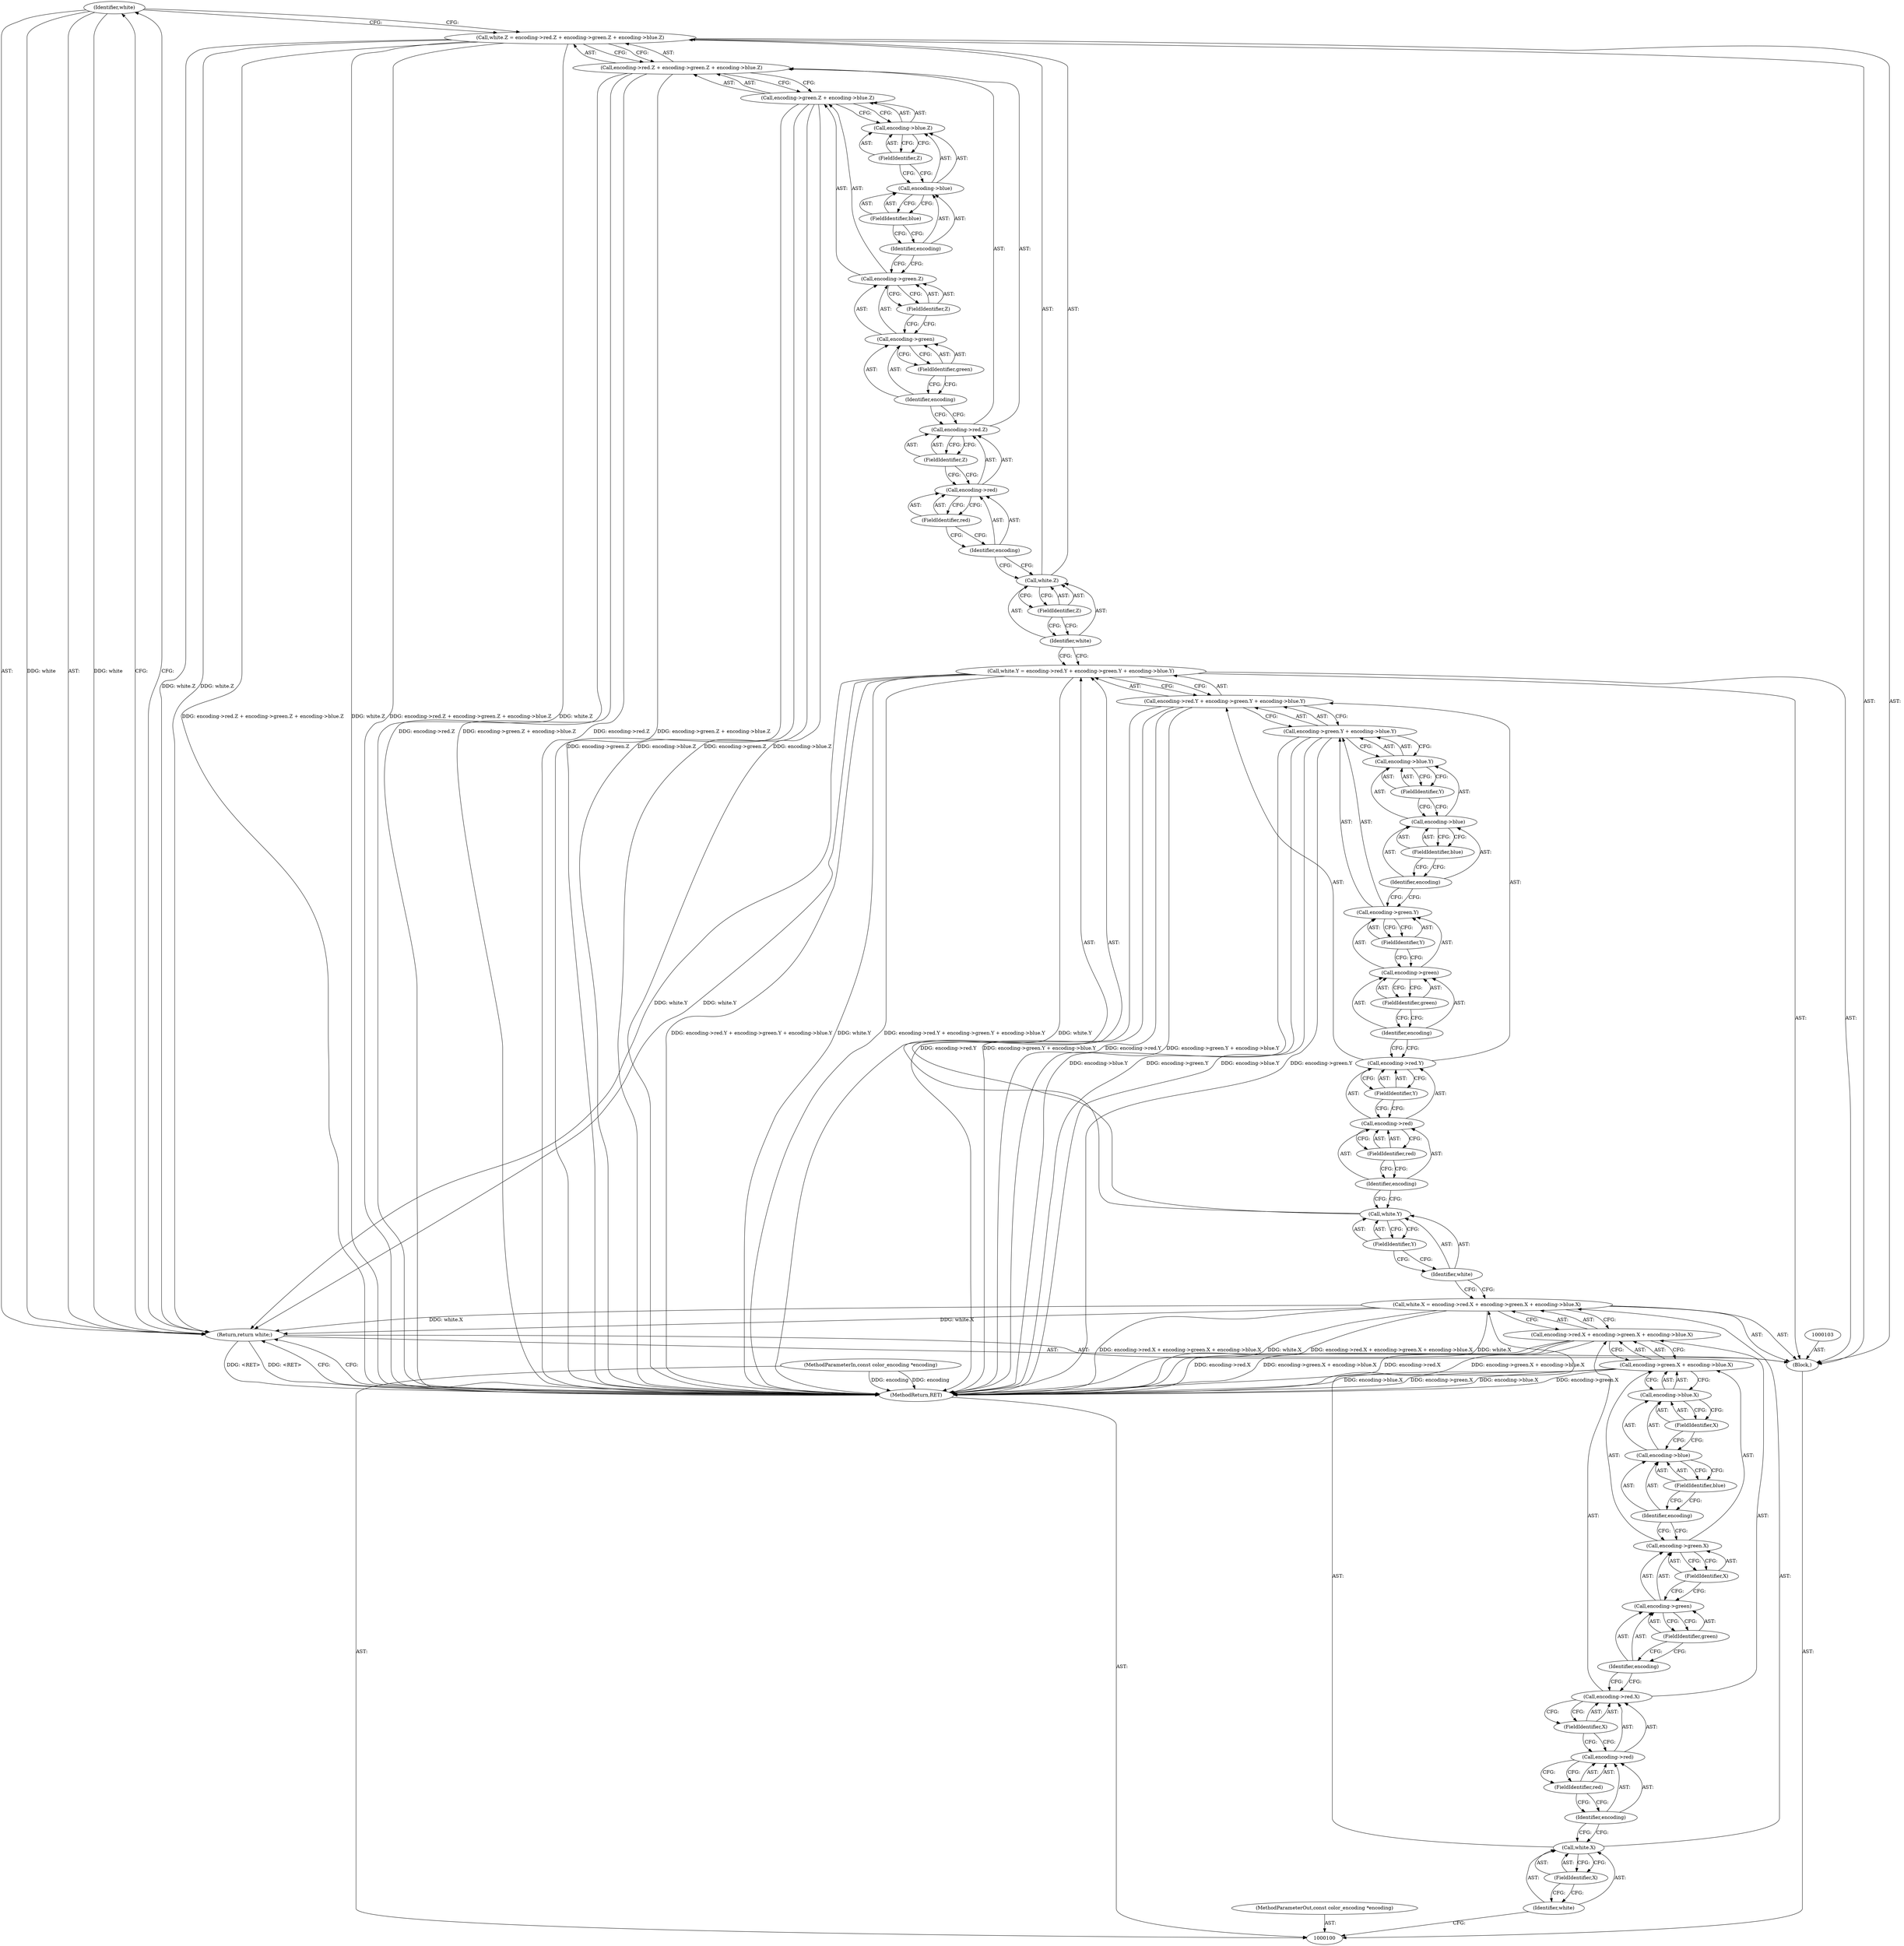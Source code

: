 digraph "0_Android_9d4853418ab2f754c2b63e091c29c5529b8b86ca_152" {
"1000168" [label="(Identifier,white)"];
"1000167" [label="(Return,return white;)"];
"1000169" [label="(MethodReturn,RET)"];
"1000101" [label="(MethodParameterIn,const color_encoding *encoding)"];
"1000195" [label="(MethodParameterOut,const color_encoding *encoding)"];
"1000102" [label="(Block,)"];
"1000108" [label="(Call,encoding->red.X + encoding->green.X + encoding->blue.X)"];
"1000109" [label="(Call,encoding->red.X)"];
"1000110" [label="(Call,encoding->red)"];
"1000111" [label="(Identifier,encoding)"];
"1000112" [label="(FieldIdentifier,red)"];
"1000113" [label="(FieldIdentifier,X)"];
"1000104" [label="(Call,white.X = encoding->red.X + encoding->green.X + encoding->blue.X)"];
"1000105" [label="(Call,white.X)"];
"1000106" [label="(Identifier,white)"];
"1000114" [label="(Call,encoding->green.X + encoding->blue.X)"];
"1000115" [label="(Call,encoding->green.X)"];
"1000116" [label="(Call,encoding->green)"];
"1000117" [label="(Identifier,encoding)"];
"1000118" [label="(FieldIdentifier,green)"];
"1000119" [label="(FieldIdentifier,X)"];
"1000120" [label="(Call,encoding->blue.X)"];
"1000121" [label="(Call,encoding->blue)"];
"1000122" [label="(Identifier,encoding)"];
"1000123" [label="(FieldIdentifier,blue)"];
"1000124" [label="(FieldIdentifier,X)"];
"1000107" [label="(FieldIdentifier,X)"];
"1000129" [label="(Call,encoding->red.Y + encoding->green.Y + encoding->blue.Y)"];
"1000130" [label="(Call,encoding->red.Y)"];
"1000131" [label="(Call,encoding->red)"];
"1000132" [label="(Identifier,encoding)"];
"1000133" [label="(FieldIdentifier,red)"];
"1000134" [label="(FieldIdentifier,Y)"];
"1000125" [label="(Call,white.Y = encoding->red.Y + encoding->green.Y + encoding->blue.Y)"];
"1000126" [label="(Call,white.Y)"];
"1000127" [label="(Identifier,white)"];
"1000135" [label="(Call,encoding->green.Y + encoding->blue.Y)"];
"1000136" [label="(Call,encoding->green.Y)"];
"1000137" [label="(Call,encoding->green)"];
"1000138" [label="(Identifier,encoding)"];
"1000139" [label="(FieldIdentifier,green)"];
"1000140" [label="(FieldIdentifier,Y)"];
"1000141" [label="(Call,encoding->blue.Y)"];
"1000142" [label="(Call,encoding->blue)"];
"1000143" [label="(Identifier,encoding)"];
"1000144" [label="(FieldIdentifier,blue)"];
"1000145" [label="(FieldIdentifier,Y)"];
"1000128" [label="(FieldIdentifier,Y)"];
"1000150" [label="(Call,encoding->red.Z + encoding->green.Z + encoding->blue.Z)"];
"1000151" [label="(Call,encoding->red.Z)"];
"1000152" [label="(Call,encoding->red)"];
"1000153" [label="(Identifier,encoding)"];
"1000154" [label="(FieldIdentifier,red)"];
"1000155" [label="(FieldIdentifier,Z)"];
"1000146" [label="(Call,white.Z = encoding->red.Z + encoding->green.Z + encoding->blue.Z)"];
"1000147" [label="(Call,white.Z)"];
"1000148" [label="(Identifier,white)"];
"1000156" [label="(Call,encoding->green.Z + encoding->blue.Z)"];
"1000157" [label="(Call,encoding->green.Z)"];
"1000158" [label="(Call,encoding->green)"];
"1000159" [label="(Identifier,encoding)"];
"1000160" [label="(FieldIdentifier,green)"];
"1000161" [label="(FieldIdentifier,Z)"];
"1000162" [label="(Call,encoding->blue.Z)"];
"1000163" [label="(Call,encoding->blue)"];
"1000164" [label="(Identifier,encoding)"];
"1000165" [label="(FieldIdentifier,blue)"];
"1000166" [label="(FieldIdentifier,Z)"];
"1000149" [label="(FieldIdentifier,Z)"];
"1000168" -> "1000167"  [label="AST: "];
"1000168" -> "1000146"  [label="CFG: "];
"1000167" -> "1000168"  [label="CFG: "];
"1000168" -> "1000167"  [label="DDG: white"];
"1000167" -> "1000102"  [label="AST: "];
"1000167" -> "1000168"  [label="CFG: "];
"1000168" -> "1000167"  [label="AST: "];
"1000169" -> "1000167"  [label="CFG: "];
"1000167" -> "1000169"  [label="DDG: <RET>"];
"1000168" -> "1000167"  [label="DDG: white"];
"1000125" -> "1000167"  [label="DDG: white.Y"];
"1000104" -> "1000167"  [label="DDG: white.X"];
"1000146" -> "1000167"  [label="DDG: white.Z"];
"1000169" -> "1000100"  [label="AST: "];
"1000169" -> "1000167"  [label="CFG: "];
"1000104" -> "1000169"  [label="DDG: encoding->red.X + encoding->green.X + encoding->blue.X"];
"1000104" -> "1000169"  [label="DDG: white.X"];
"1000150" -> "1000169"  [label="DDG: encoding->red.Z"];
"1000150" -> "1000169"  [label="DDG: encoding->green.Z + encoding->blue.Z"];
"1000156" -> "1000169"  [label="DDG: encoding->green.Z"];
"1000156" -> "1000169"  [label="DDG: encoding->blue.Z"];
"1000108" -> "1000169"  [label="DDG: encoding->green.X + encoding->blue.X"];
"1000108" -> "1000169"  [label="DDG: encoding->red.X"];
"1000135" -> "1000169"  [label="DDG: encoding->blue.Y"];
"1000135" -> "1000169"  [label="DDG: encoding->green.Y"];
"1000125" -> "1000169"  [label="DDG: encoding->red.Y + encoding->green.Y + encoding->blue.Y"];
"1000125" -> "1000169"  [label="DDG: white.Y"];
"1000114" -> "1000169"  [label="DDG: encoding->green.X"];
"1000114" -> "1000169"  [label="DDG: encoding->blue.X"];
"1000146" -> "1000169"  [label="DDG: encoding->red.Z + encoding->green.Z + encoding->blue.Z"];
"1000146" -> "1000169"  [label="DDG: white.Z"];
"1000129" -> "1000169"  [label="DDG: encoding->red.Y"];
"1000129" -> "1000169"  [label="DDG: encoding->green.Y + encoding->blue.Y"];
"1000101" -> "1000169"  [label="DDG: encoding"];
"1000167" -> "1000169"  [label="DDG: <RET>"];
"1000101" -> "1000100"  [label="AST: "];
"1000101" -> "1000169"  [label="DDG: encoding"];
"1000195" -> "1000100"  [label="AST: "];
"1000102" -> "1000100"  [label="AST: "];
"1000103" -> "1000102"  [label="AST: "];
"1000104" -> "1000102"  [label="AST: "];
"1000125" -> "1000102"  [label="AST: "];
"1000146" -> "1000102"  [label="AST: "];
"1000167" -> "1000102"  [label="AST: "];
"1000108" -> "1000104"  [label="AST: "];
"1000108" -> "1000114"  [label="CFG: "];
"1000109" -> "1000108"  [label="AST: "];
"1000114" -> "1000108"  [label="AST: "];
"1000104" -> "1000108"  [label="CFG: "];
"1000108" -> "1000169"  [label="DDG: encoding->green.X + encoding->blue.X"];
"1000108" -> "1000169"  [label="DDG: encoding->red.X"];
"1000109" -> "1000108"  [label="AST: "];
"1000109" -> "1000113"  [label="CFG: "];
"1000110" -> "1000109"  [label="AST: "];
"1000113" -> "1000109"  [label="AST: "];
"1000117" -> "1000109"  [label="CFG: "];
"1000110" -> "1000109"  [label="AST: "];
"1000110" -> "1000112"  [label="CFG: "];
"1000111" -> "1000110"  [label="AST: "];
"1000112" -> "1000110"  [label="AST: "];
"1000113" -> "1000110"  [label="CFG: "];
"1000111" -> "1000110"  [label="AST: "];
"1000111" -> "1000105"  [label="CFG: "];
"1000112" -> "1000111"  [label="CFG: "];
"1000112" -> "1000110"  [label="AST: "];
"1000112" -> "1000111"  [label="CFG: "];
"1000110" -> "1000112"  [label="CFG: "];
"1000113" -> "1000109"  [label="AST: "];
"1000113" -> "1000110"  [label="CFG: "];
"1000109" -> "1000113"  [label="CFG: "];
"1000104" -> "1000102"  [label="AST: "];
"1000104" -> "1000108"  [label="CFG: "];
"1000105" -> "1000104"  [label="AST: "];
"1000108" -> "1000104"  [label="AST: "];
"1000127" -> "1000104"  [label="CFG: "];
"1000104" -> "1000169"  [label="DDG: encoding->red.X + encoding->green.X + encoding->blue.X"];
"1000104" -> "1000169"  [label="DDG: white.X"];
"1000104" -> "1000167"  [label="DDG: white.X"];
"1000105" -> "1000104"  [label="AST: "];
"1000105" -> "1000107"  [label="CFG: "];
"1000106" -> "1000105"  [label="AST: "];
"1000107" -> "1000105"  [label="AST: "];
"1000111" -> "1000105"  [label="CFG: "];
"1000106" -> "1000105"  [label="AST: "];
"1000106" -> "1000100"  [label="CFG: "];
"1000107" -> "1000106"  [label="CFG: "];
"1000114" -> "1000108"  [label="AST: "];
"1000114" -> "1000120"  [label="CFG: "];
"1000115" -> "1000114"  [label="AST: "];
"1000120" -> "1000114"  [label="AST: "];
"1000108" -> "1000114"  [label="CFG: "];
"1000114" -> "1000169"  [label="DDG: encoding->green.X"];
"1000114" -> "1000169"  [label="DDG: encoding->blue.X"];
"1000115" -> "1000114"  [label="AST: "];
"1000115" -> "1000119"  [label="CFG: "];
"1000116" -> "1000115"  [label="AST: "];
"1000119" -> "1000115"  [label="AST: "];
"1000122" -> "1000115"  [label="CFG: "];
"1000116" -> "1000115"  [label="AST: "];
"1000116" -> "1000118"  [label="CFG: "];
"1000117" -> "1000116"  [label="AST: "];
"1000118" -> "1000116"  [label="AST: "];
"1000119" -> "1000116"  [label="CFG: "];
"1000117" -> "1000116"  [label="AST: "];
"1000117" -> "1000109"  [label="CFG: "];
"1000118" -> "1000117"  [label="CFG: "];
"1000118" -> "1000116"  [label="AST: "];
"1000118" -> "1000117"  [label="CFG: "];
"1000116" -> "1000118"  [label="CFG: "];
"1000119" -> "1000115"  [label="AST: "];
"1000119" -> "1000116"  [label="CFG: "];
"1000115" -> "1000119"  [label="CFG: "];
"1000120" -> "1000114"  [label="AST: "];
"1000120" -> "1000124"  [label="CFG: "];
"1000121" -> "1000120"  [label="AST: "];
"1000124" -> "1000120"  [label="AST: "];
"1000114" -> "1000120"  [label="CFG: "];
"1000121" -> "1000120"  [label="AST: "];
"1000121" -> "1000123"  [label="CFG: "];
"1000122" -> "1000121"  [label="AST: "];
"1000123" -> "1000121"  [label="AST: "];
"1000124" -> "1000121"  [label="CFG: "];
"1000122" -> "1000121"  [label="AST: "];
"1000122" -> "1000115"  [label="CFG: "];
"1000123" -> "1000122"  [label="CFG: "];
"1000123" -> "1000121"  [label="AST: "];
"1000123" -> "1000122"  [label="CFG: "];
"1000121" -> "1000123"  [label="CFG: "];
"1000124" -> "1000120"  [label="AST: "];
"1000124" -> "1000121"  [label="CFG: "];
"1000120" -> "1000124"  [label="CFG: "];
"1000107" -> "1000105"  [label="AST: "];
"1000107" -> "1000106"  [label="CFG: "];
"1000105" -> "1000107"  [label="CFG: "];
"1000129" -> "1000125"  [label="AST: "];
"1000129" -> "1000135"  [label="CFG: "];
"1000130" -> "1000129"  [label="AST: "];
"1000135" -> "1000129"  [label="AST: "];
"1000125" -> "1000129"  [label="CFG: "];
"1000129" -> "1000169"  [label="DDG: encoding->red.Y"];
"1000129" -> "1000169"  [label="DDG: encoding->green.Y + encoding->blue.Y"];
"1000130" -> "1000129"  [label="AST: "];
"1000130" -> "1000134"  [label="CFG: "];
"1000131" -> "1000130"  [label="AST: "];
"1000134" -> "1000130"  [label="AST: "];
"1000138" -> "1000130"  [label="CFG: "];
"1000131" -> "1000130"  [label="AST: "];
"1000131" -> "1000133"  [label="CFG: "];
"1000132" -> "1000131"  [label="AST: "];
"1000133" -> "1000131"  [label="AST: "];
"1000134" -> "1000131"  [label="CFG: "];
"1000132" -> "1000131"  [label="AST: "];
"1000132" -> "1000126"  [label="CFG: "];
"1000133" -> "1000132"  [label="CFG: "];
"1000133" -> "1000131"  [label="AST: "];
"1000133" -> "1000132"  [label="CFG: "];
"1000131" -> "1000133"  [label="CFG: "];
"1000134" -> "1000130"  [label="AST: "];
"1000134" -> "1000131"  [label="CFG: "];
"1000130" -> "1000134"  [label="CFG: "];
"1000125" -> "1000102"  [label="AST: "];
"1000125" -> "1000129"  [label="CFG: "];
"1000126" -> "1000125"  [label="AST: "];
"1000129" -> "1000125"  [label="AST: "];
"1000148" -> "1000125"  [label="CFG: "];
"1000125" -> "1000169"  [label="DDG: encoding->red.Y + encoding->green.Y + encoding->blue.Y"];
"1000125" -> "1000169"  [label="DDG: white.Y"];
"1000125" -> "1000167"  [label="DDG: white.Y"];
"1000126" -> "1000125"  [label="AST: "];
"1000126" -> "1000128"  [label="CFG: "];
"1000127" -> "1000126"  [label="AST: "];
"1000128" -> "1000126"  [label="AST: "];
"1000132" -> "1000126"  [label="CFG: "];
"1000127" -> "1000126"  [label="AST: "];
"1000127" -> "1000104"  [label="CFG: "];
"1000128" -> "1000127"  [label="CFG: "];
"1000135" -> "1000129"  [label="AST: "];
"1000135" -> "1000141"  [label="CFG: "];
"1000136" -> "1000135"  [label="AST: "];
"1000141" -> "1000135"  [label="AST: "];
"1000129" -> "1000135"  [label="CFG: "];
"1000135" -> "1000169"  [label="DDG: encoding->blue.Y"];
"1000135" -> "1000169"  [label="DDG: encoding->green.Y"];
"1000136" -> "1000135"  [label="AST: "];
"1000136" -> "1000140"  [label="CFG: "];
"1000137" -> "1000136"  [label="AST: "];
"1000140" -> "1000136"  [label="AST: "];
"1000143" -> "1000136"  [label="CFG: "];
"1000137" -> "1000136"  [label="AST: "];
"1000137" -> "1000139"  [label="CFG: "];
"1000138" -> "1000137"  [label="AST: "];
"1000139" -> "1000137"  [label="AST: "];
"1000140" -> "1000137"  [label="CFG: "];
"1000138" -> "1000137"  [label="AST: "];
"1000138" -> "1000130"  [label="CFG: "];
"1000139" -> "1000138"  [label="CFG: "];
"1000139" -> "1000137"  [label="AST: "];
"1000139" -> "1000138"  [label="CFG: "];
"1000137" -> "1000139"  [label="CFG: "];
"1000140" -> "1000136"  [label="AST: "];
"1000140" -> "1000137"  [label="CFG: "];
"1000136" -> "1000140"  [label="CFG: "];
"1000141" -> "1000135"  [label="AST: "];
"1000141" -> "1000145"  [label="CFG: "];
"1000142" -> "1000141"  [label="AST: "];
"1000145" -> "1000141"  [label="AST: "];
"1000135" -> "1000141"  [label="CFG: "];
"1000142" -> "1000141"  [label="AST: "];
"1000142" -> "1000144"  [label="CFG: "];
"1000143" -> "1000142"  [label="AST: "];
"1000144" -> "1000142"  [label="AST: "];
"1000145" -> "1000142"  [label="CFG: "];
"1000143" -> "1000142"  [label="AST: "];
"1000143" -> "1000136"  [label="CFG: "];
"1000144" -> "1000143"  [label="CFG: "];
"1000144" -> "1000142"  [label="AST: "];
"1000144" -> "1000143"  [label="CFG: "];
"1000142" -> "1000144"  [label="CFG: "];
"1000145" -> "1000141"  [label="AST: "];
"1000145" -> "1000142"  [label="CFG: "];
"1000141" -> "1000145"  [label="CFG: "];
"1000128" -> "1000126"  [label="AST: "];
"1000128" -> "1000127"  [label="CFG: "];
"1000126" -> "1000128"  [label="CFG: "];
"1000150" -> "1000146"  [label="AST: "];
"1000150" -> "1000156"  [label="CFG: "];
"1000151" -> "1000150"  [label="AST: "];
"1000156" -> "1000150"  [label="AST: "];
"1000146" -> "1000150"  [label="CFG: "];
"1000150" -> "1000169"  [label="DDG: encoding->red.Z"];
"1000150" -> "1000169"  [label="DDG: encoding->green.Z + encoding->blue.Z"];
"1000151" -> "1000150"  [label="AST: "];
"1000151" -> "1000155"  [label="CFG: "];
"1000152" -> "1000151"  [label="AST: "];
"1000155" -> "1000151"  [label="AST: "];
"1000159" -> "1000151"  [label="CFG: "];
"1000152" -> "1000151"  [label="AST: "];
"1000152" -> "1000154"  [label="CFG: "];
"1000153" -> "1000152"  [label="AST: "];
"1000154" -> "1000152"  [label="AST: "];
"1000155" -> "1000152"  [label="CFG: "];
"1000153" -> "1000152"  [label="AST: "];
"1000153" -> "1000147"  [label="CFG: "];
"1000154" -> "1000153"  [label="CFG: "];
"1000154" -> "1000152"  [label="AST: "];
"1000154" -> "1000153"  [label="CFG: "];
"1000152" -> "1000154"  [label="CFG: "];
"1000155" -> "1000151"  [label="AST: "];
"1000155" -> "1000152"  [label="CFG: "];
"1000151" -> "1000155"  [label="CFG: "];
"1000146" -> "1000102"  [label="AST: "];
"1000146" -> "1000150"  [label="CFG: "];
"1000147" -> "1000146"  [label="AST: "];
"1000150" -> "1000146"  [label="AST: "];
"1000168" -> "1000146"  [label="CFG: "];
"1000146" -> "1000169"  [label="DDG: encoding->red.Z + encoding->green.Z + encoding->blue.Z"];
"1000146" -> "1000169"  [label="DDG: white.Z"];
"1000146" -> "1000167"  [label="DDG: white.Z"];
"1000147" -> "1000146"  [label="AST: "];
"1000147" -> "1000149"  [label="CFG: "];
"1000148" -> "1000147"  [label="AST: "];
"1000149" -> "1000147"  [label="AST: "];
"1000153" -> "1000147"  [label="CFG: "];
"1000148" -> "1000147"  [label="AST: "];
"1000148" -> "1000125"  [label="CFG: "];
"1000149" -> "1000148"  [label="CFG: "];
"1000156" -> "1000150"  [label="AST: "];
"1000156" -> "1000162"  [label="CFG: "];
"1000157" -> "1000156"  [label="AST: "];
"1000162" -> "1000156"  [label="AST: "];
"1000150" -> "1000156"  [label="CFG: "];
"1000156" -> "1000169"  [label="DDG: encoding->green.Z"];
"1000156" -> "1000169"  [label="DDG: encoding->blue.Z"];
"1000157" -> "1000156"  [label="AST: "];
"1000157" -> "1000161"  [label="CFG: "];
"1000158" -> "1000157"  [label="AST: "];
"1000161" -> "1000157"  [label="AST: "];
"1000164" -> "1000157"  [label="CFG: "];
"1000158" -> "1000157"  [label="AST: "];
"1000158" -> "1000160"  [label="CFG: "];
"1000159" -> "1000158"  [label="AST: "];
"1000160" -> "1000158"  [label="AST: "];
"1000161" -> "1000158"  [label="CFG: "];
"1000159" -> "1000158"  [label="AST: "];
"1000159" -> "1000151"  [label="CFG: "];
"1000160" -> "1000159"  [label="CFG: "];
"1000160" -> "1000158"  [label="AST: "];
"1000160" -> "1000159"  [label="CFG: "];
"1000158" -> "1000160"  [label="CFG: "];
"1000161" -> "1000157"  [label="AST: "];
"1000161" -> "1000158"  [label="CFG: "];
"1000157" -> "1000161"  [label="CFG: "];
"1000162" -> "1000156"  [label="AST: "];
"1000162" -> "1000166"  [label="CFG: "];
"1000163" -> "1000162"  [label="AST: "];
"1000166" -> "1000162"  [label="AST: "];
"1000156" -> "1000162"  [label="CFG: "];
"1000163" -> "1000162"  [label="AST: "];
"1000163" -> "1000165"  [label="CFG: "];
"1000164" -> "1000163"  [label="AST: "];
"1000165" -> "1000163"  [label="AST: "];
"1000166" -> "1000163"  [label="CFG: "];
"1000164" -> "1000163"  [label="AST: "];
"1000164" -> "1000157"  [label="CFG: "];
"1000165" -> "1000164"  [label="CFG: "];
"1000165" -> "1000163"  [label="AST: "];
"1000165" -> "1000164"  [label="CFG: "];
"1000163" -> "1000165"  [label="CFG: "];
"1000166" -> "1000162"  [label="AST: "];
"1000166" -> "1000163"  [label="CFG: "];
"1000162" -> "1000166"  [label="CFG: "];
"1000149" -> "1000147"  [label="AST: "];
"1000149" -> "1000148"  [label="CFG: "];
"1000147" -> "1000149"  [label="CFG: "];
}
